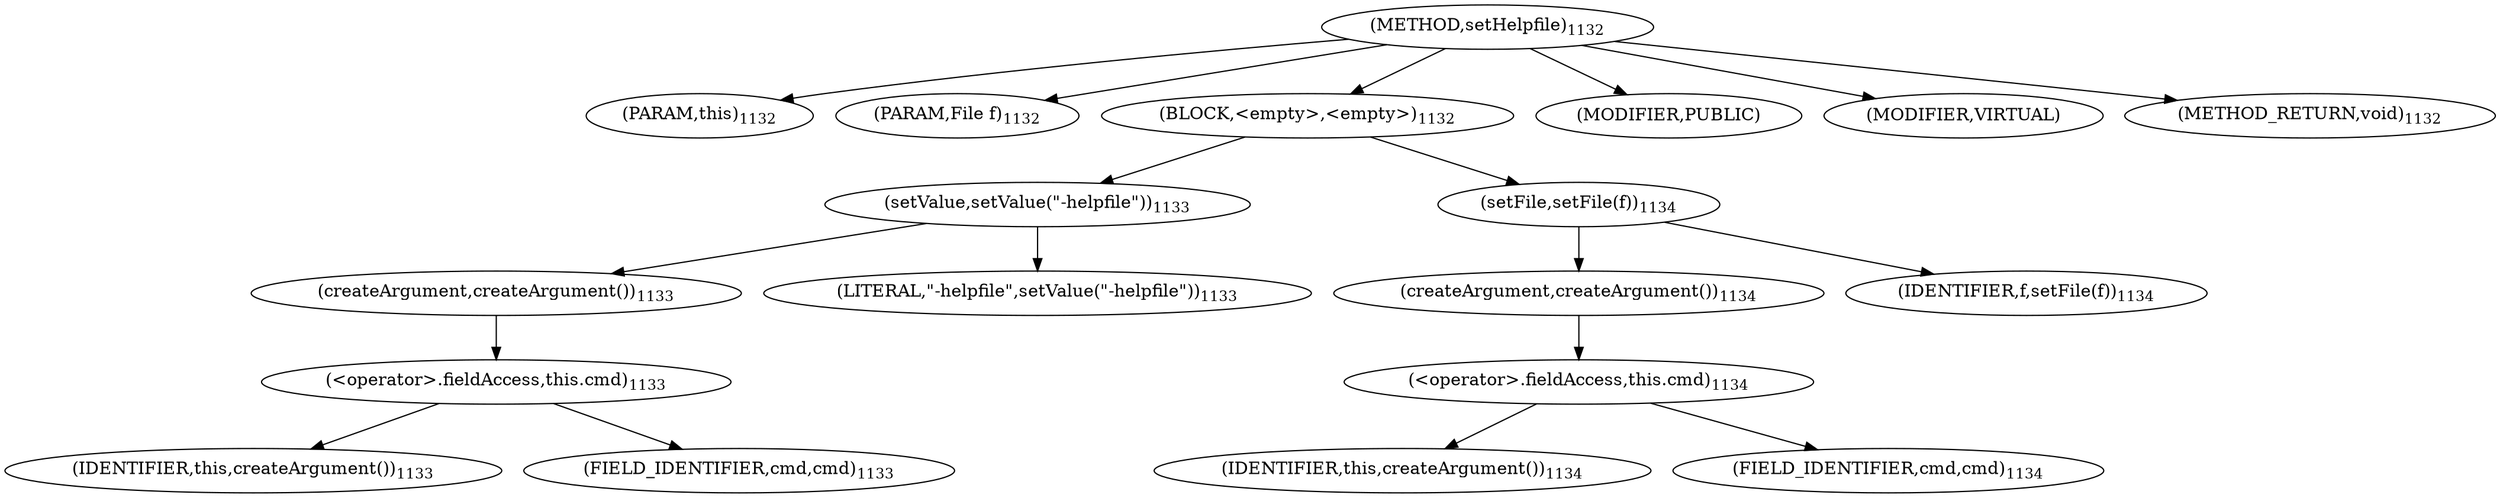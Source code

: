 digraph "setHelpfile" {  
"2066" [label = <(METHOD,setHelpfile)<SUB>1132</SUB>> ]
"2067" [label = <(PARAM,this)<SUB>1132</SUB>> ]
"2068" [label = <(PARAM,File f)<SUB>1132</SUB>> ]
"2069" [label = <(BLOCK,&lt;empty&gt;,&lt;empty&gt;)<SUB>1132</SUB>> ]
"2070" [label = <(setValue,setValue(&quot;-helpfile&quot;))<SUB>1133</SUB>> ]
"2071" [label = <(createArgument,createArgument())<SUB>1133</SUB>> ]
"2072" [label = <(&lt;operator&gt;.fieldAccess,this.cmd)<SUB>1133</SUB>> ]
"2073" [label = <(IDENTIFIER,this,createArgument())<SUB>1133</SUB>> ]
"2074" [label = <(FIELD_IDENTIFIER,cmd,cmd)<SUB>1133</SUB>> ]
"2075" [label = <(LITERAL,&quot;-helpfile&quot;,setValue(&quot;-helpfile&quot;))<SUB>1133</SUB>> ]
"2076" [label = <(setFile,setFile(f))<SUB>1134</SUB>> ]
"2077" [label = <(createArgument,createArgument())<SUB>1134</SUB>> ]
"2078" [label = <(&lt;operator&gt;.fieldAccess,this.cmd)<SUB>1134</SUB>> ]
"2079" [label = <(IDENTIFIER,this,createArgument())<SUB>1134</SUB>> ]
"2080" [label = <(FIELD_IDENTIFIER,cmd,cmd)<SUB>1134</SUB>> ]
"2081" [label = <(IDENTIFIER,f,setFile(f))<SUB>1134</SUB>> ]
"2082" [label = <(MODIFIER,PUBLIC)> ]
"2083" [label = <(MODIFIER,VIRTUAL)> ]
"2084" [label = <(METHOD_RETURN,void)<SUB>1132</SUB>> ]
  "2066" -> "2067" 
  "2066" -> "2068" 
  "2066" -> "2069" 
  "2066" -> "2082" 
  "2066" -> "2083" 
  "2066" -> "2084" 
  "2069" -> "2070" 
  "2069" -> "2076" 
  "2070" -> "2071" 
  "2070" -> "2075" 
  "2071" -> "2072" 
  "2072" -> "2073" 
  "2072" -> "2074" 
  "2076" -> "2077" 
  "2076" -> "2081" 
  "2077" -> "2078" 
  "2078" -> "2079" 
  "2078" -> "2080" 
}
